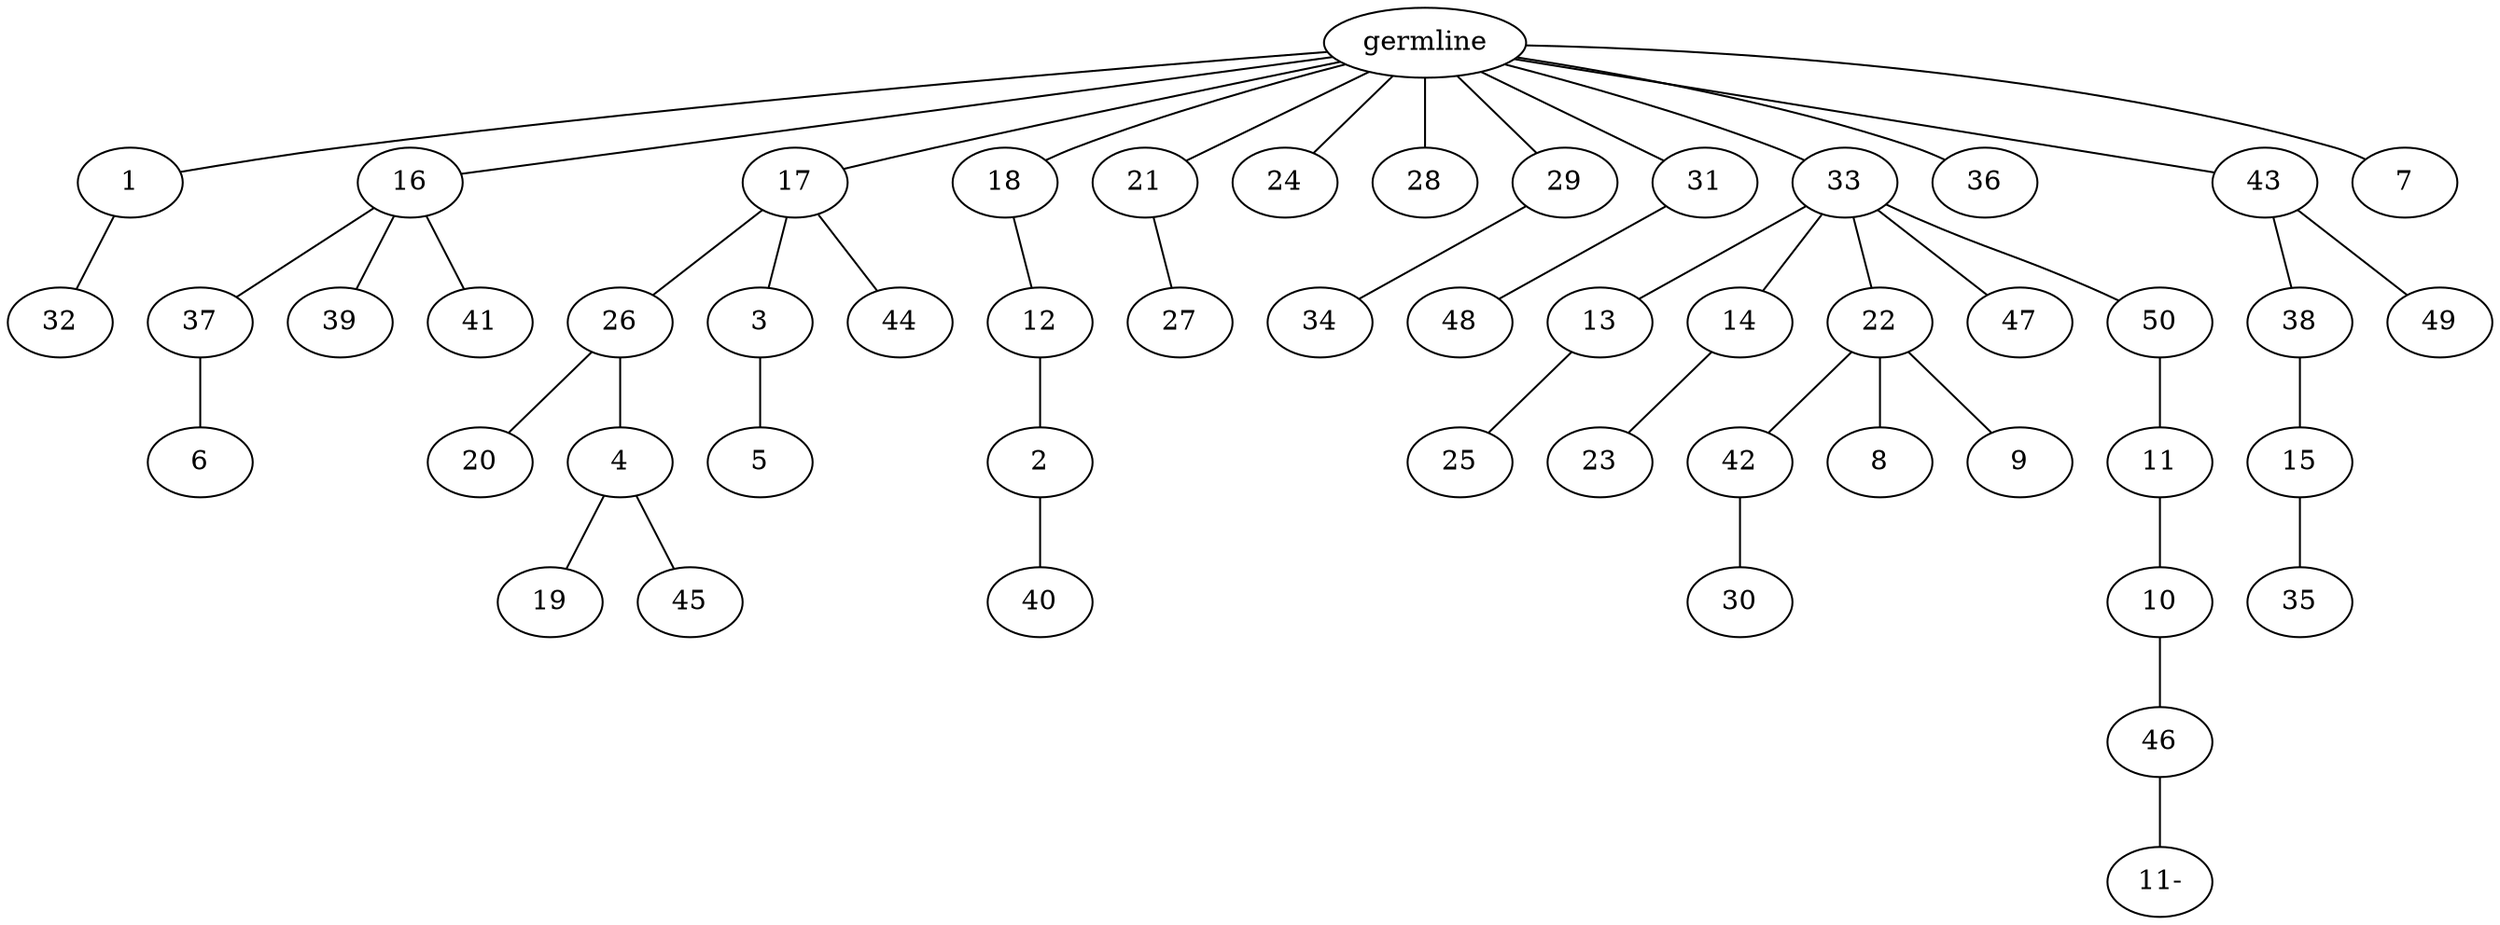 graph tree {
    "140644025012816" [label="germline"];
    "140644024841744" [label="1"];
    "140644024842224" [label="32"];
    "140644024841120" [label="16"];
    "140644024840736" [label="37"];
    "140644024840256" [label="6"];
    "140644024841072" [label="39"];
    "140644024840400" [label="41"];
    "140644024840304" [label="17"];
    "140644024840880" [label="26"];
    "140644025337792" [label="20"];
    "140644025338944" [label="4"];
    "140644025337072" [label="19"];
    "140644025336448" [label="45"];
    "140644025337360" [label="3"];
    "140644025338368" [label="5"];
    "140644025338464" [label="44"];
    "140644024842608" [label="18"];
    "140644025339040" [label="12"];
    "140644025339184" [label="2"];
    "140644025336592" [label="40"];
    "140644024841024" [label="21"];
    "140644024875376" [label="27"];
    "140644025857408" [label="24"];
    "140644025555936" [label="28"];
    "140644024874224" [label="29"];
    "140644025039888" [label="34"];
    "140644024902464" [label="31"];
    "140644025039456" [label="48"];
    "140644025037536" [label="33"];
    "140644025040080" [label="13"];
    "140644025037440" [label="25"];
    "140644025037632" [label="14"];
    "140644025038832" [label="23"];
    "140644025038208" [label="22"];
    "140644024944720" [label="42"];
    "140644024944048" [label="30"];
    "140644024943760" [label="8"];
    "140644024944576" [label="9"];
    "140644025039936" [label="47"];
    "140644025038304" [label="50"];
    "140644024944000" [label="11"];
    "140644024945632" [label="10"];
    "140644025012960" [label="46"];
    "140644024841264" [label="11-"];
    "140644025038016" [label="36"];
    "140644025040176" [label="43"];
    "140644024946160" [label="38"];
    "140644024945152" [label="15"];
    "140644025014976" [label="35"];
    "140644024943520" [label="49"];
    "140644025037728" [label="7"];
    "140644025012816" -- "140644024841744";
    "140644025012816" -- "140644024841120";
    "140644025012816" -- "140644024840304";
    "140644025012816" -- "140644024842608";
    "140644025012816" -- "140644024841024";
    "140644025012816" -- "140644025857408";
    "140644025012816" -- "140644025555936";
    "140644025012816" -- "140644024874224";
    "140644025012816" -- "140644024902464";
    "140644025012816" -- "140644025037536";
    "140644025012816" -- "140644025038016";
    "140644025012816" -- "140644025040176";
    "140644025012816" -- "140644025037728";
    "140644024841744" -- "140644024842224";
    "140644024841120" -- "140644024840736";
    "140644024841120" -- "140644024841072";
    "140644024841120" -- "140644024840400";
    "140644024840736" -- "140644024840256";
    "140644024840304" -- "140644024840880";
    "140644024840304" -- "140644025337360";
    "140644024840304" -- "140644025338464";
    "140644024840880" -- "140644025337792";
    "140644024840880" -- "140644025338944";
    "140644025338944" -- "140644025337072";
    "140644025338944" -- "140644025336448";
    "140644025337360" -- "140644025338368";
    "140644024842608" -- "140644025339040";
    "140644025339040" -- "140644025339184";
    "140644025339184" -- "140644025336592";
    "140644024841024" -- "140644024875376";
    "140644024874224" -- "140644025039888";
    "140644024902464" -- "140644025039456";
    "140644025037536" -- "140644025040080";
    "140644025037536" -- "140644025037632";
    "140644025037536" -- "140644025038208";
    "140644025037536" -- "140644025039936";
    "140644025037536" -- "140644025038304";
    "140644025040080" -- "140644025037440";
    "140644025037632" -- "140644025038832";
    "140644025038208" -- "140644024944720";
    "140644025038208" -- "140644024943760";
    "140644025038208" -- "140644024944576";
    "140644024944720" -- "140644024944048";
    "140644025038304" -- "140644024944000";
    "140644024944000" -- "140644024945632";
    "140644024945632" -- "140644025012960";
    "140644025012960" -- "140644024841264";
    "140644025040176" -- "140644024946160";
    "140644025040176" -- "140644024943520";
    "140644024946160" -- "140644024945152";
    "140644024945152" -- "140644025014976";
}
